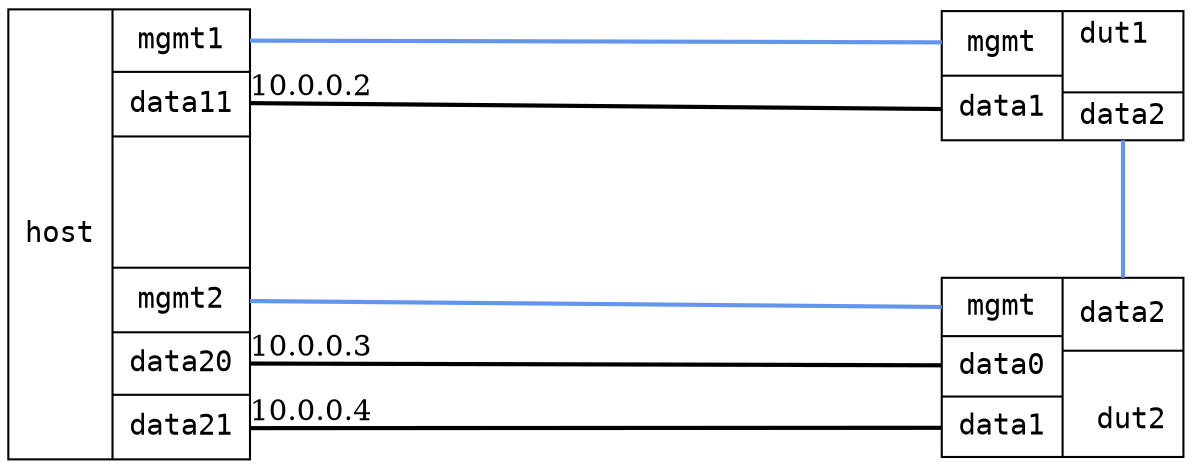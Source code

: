 graph "2x4" {
	layout="neato";
	overlap="false";
	esep="+26";

        node [shape=record, fontname="monospace"];
	edge [color="cornflowerblue", penwidth="2"];

	host [
	    label="host | { <mgmt1> mgmt1 | <data11>  data11 | <> \n\n\n| <mgmt2> mgmt2 | <data20> data20 | <data21>  data21 }",
	    pos="0,15!",
	    height=3,

	    kind="controller",
	];

        dut1 [
	    label="{ <mgmt> mgmt | <data1> data1 } | { dut1 \n\n| <data2> data2 }",
	    pos="4,15.68!",
	    kind="infix",    
	];

        dut2 [
		label="{ <mgmt> mgmt | <data0> data0 | <data1> data1 } | { <data2> data2 | \n dut2 }",
	    pos="4,14.43!",
	    height=1.2,
	    kind="infix",
	];

	host:mgmt1 -- dut1:mgmt [kind=mgmt]
	host:data11 -- dut1:data1 [color=black, fontcolor=black, taillabel="10.0.0.2"]

	host:mgmt2 -- dut2:mgmt [kind=mgmt]
	host:data20 -- dut2:data0 [color=black, fontcolor=black, taillabel="10.0.0.3"]
	host:data21 -- dut2:data1 [color=black, fontcolor=black, taillabel="10.0.0.4"]

	dut1:data2 -- dut2:data2
}